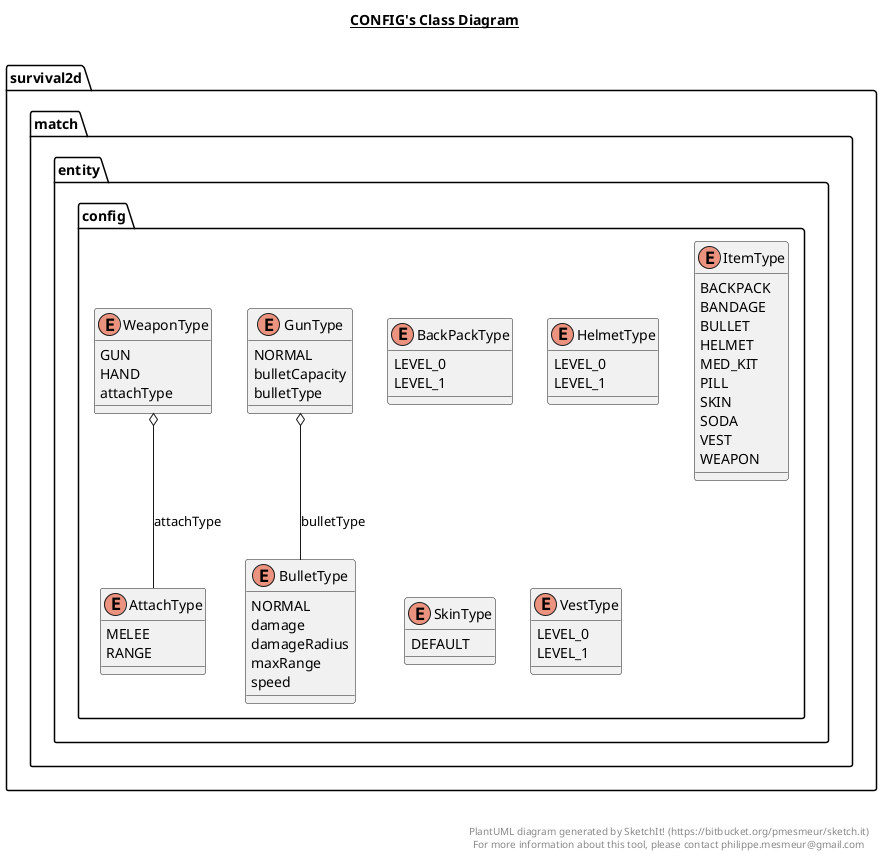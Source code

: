 @startuml

title __CONFIG's Class Diagram__\n

  namespace survival2d {
    namespace match.entity.config {
      enum AttachType {
        MELEE
        RANGE
      }
    }
  }
  

  namespace survival2d {
    namespace match.entity.config {
      enum BackPackType {
        LEVEL_0
        LEVEL_1
      }
    }
  }
  

  namespace survival2d {
    namespace match.entity.config {
      enum BulletType {
        NORMAL
        damage
        damageRadius
        maxRange
        speed
      }
    }
  }
  

  namespace survival2d {
    namespace match.entity.config {
      enum GunType {
        NORMAL
        bulletCapacity
        bulletType
      }
    }
  }
  

  namespace survival2d {
    namespace match.entity.config {
      enum HelmetType {
        LEVEL_0
        LEVEL_1
      }
    }
  }
  

  namespace survival2d {
    namespace match.entity.config {
      enum ItemType {
        BACKPACK
        BANDAGE
        BULLET
        HELMET
        MED_KIT
        PILL
        SKIN
        SODA
        VEST
        WEAPON
      }
    }
  }
  

  namespace survival2d {
    namespace match.entity.config {
      enum SkinType {
        DEFAULT
      }
    }
  }
  

  namespace survival2d {
    namespace match.entity.config {
      enum VestType {
        LEVEL_0
        LEVEL_1
      }
    }
  }
  

  namespace survival2d {
    namespace match.entity.config {
      enum WeaponType {
        GUN
        HAND
        attachType
      }
    }
  }
  

  survival2d.match.entity.config.GunType o-- survival2d.match.entity.config.BulletType : bulletType
  survival2d.match.entity.config.WeaponType o-- survival2d.match.entity.config.AttachType : attachType


right footer


PlantUML diagram generated by SketchIt! (https://bitbucket.org/pmesmeur/sketch.it)
For more information about this tool, please contact philippe.mesmeur@gmail.com
endfooter

@enduml

